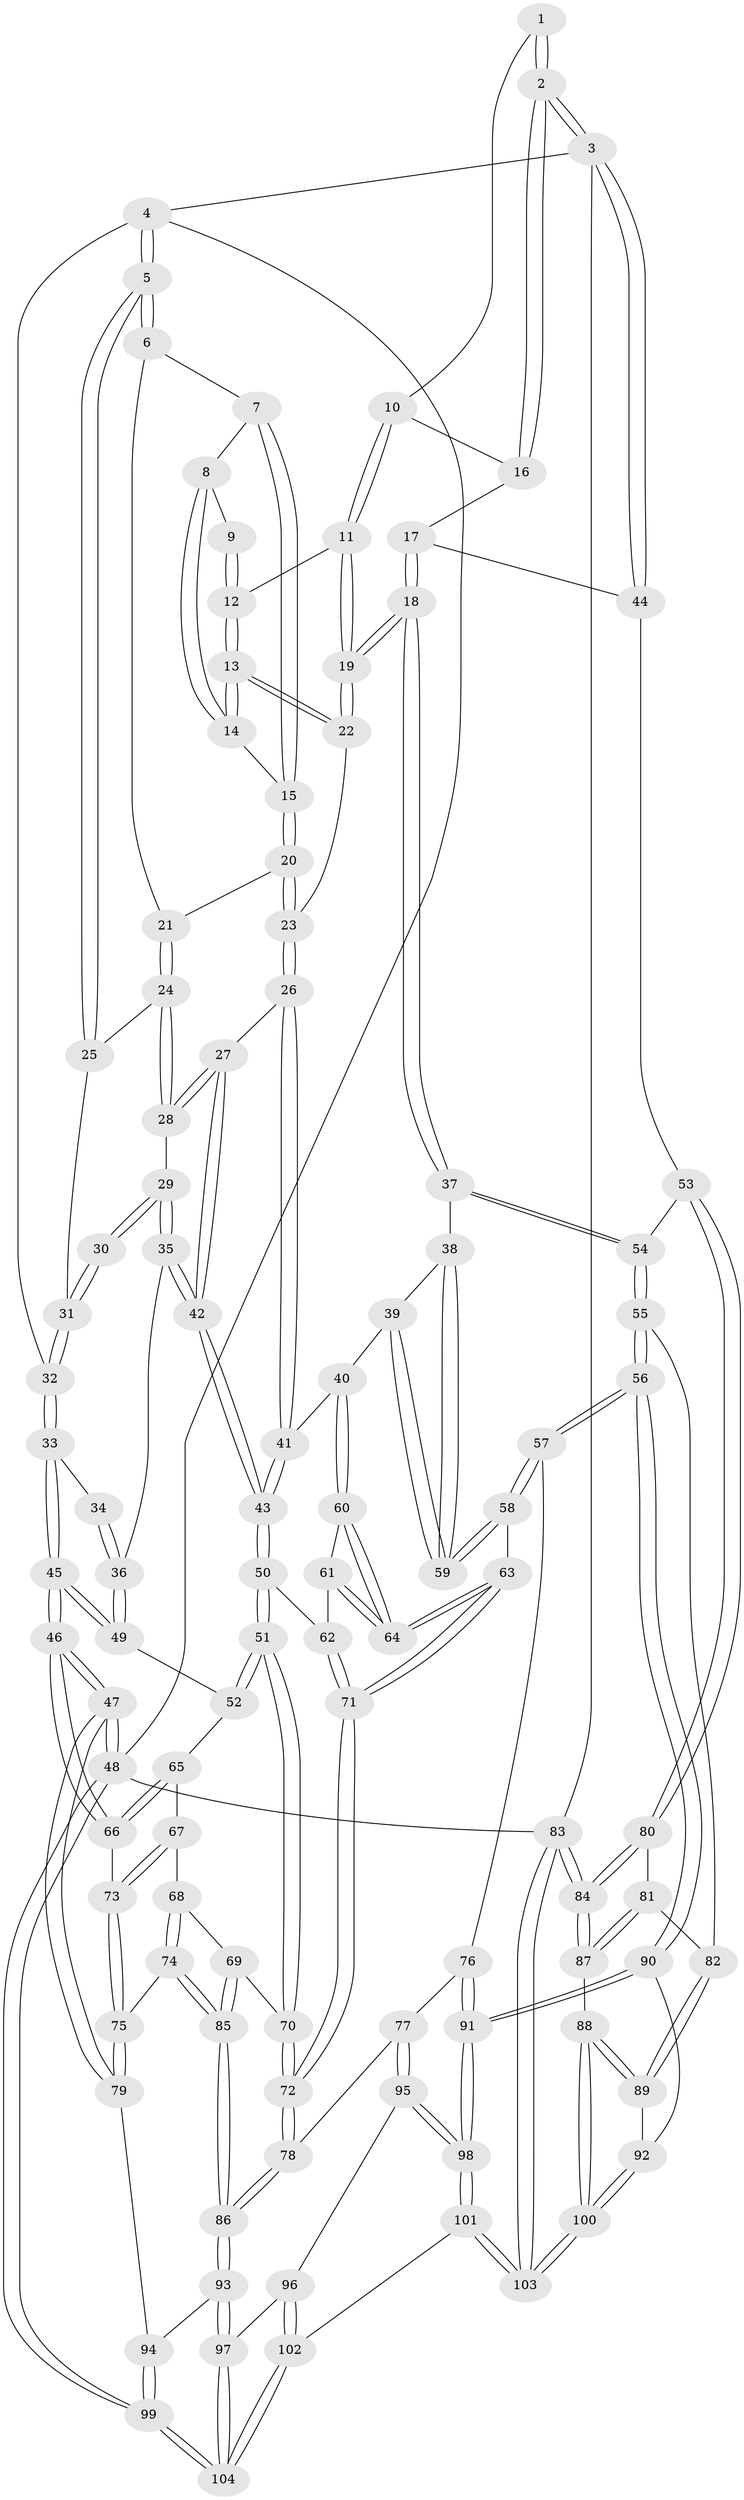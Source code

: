 // Generated by graph-tools (version 1.1) at 2025/03/03/09/25 03:03:18]
// undirected, 104 vertices, 257 edges
graph export_dot {
graph [start="1"]
  node [color=gray90,style=filled];
  1 [pos="+0.6437120983346216+0"];
  2 [pos="+1+0"];
  3 [pos="+1+0"];
  4 [pos="+0+0"];
  5 [pos="+0+0"];
  6 [pos="+0.08983554150776357+0"];
  7 [pos="+0.4615873960292771+0"];
  8 [pos="+0.46761146999355313+0"];
  9 [pos="+0.5976939156543593+0"];
  10 [pos="+0.7505083195175934+0.13479576665997015"];
  11 [pos="+0.7339210847373053+0.168357680403458"];
  12 [pos="+0.6036442291064952+0.15392869402319764"];
  13 [pos="+0.57219683113139+0.19328052424164863"];
  14 [pos="+0.5280553705146697+0.17129560386503276"];
  15 [pos="+0.4316970911345063+0.17932675019309272"];
  16 [pos="+0.8916412340323863+0.12049579243802837"];
  17 [pos="+0.8763473609110425+0.3523387251492712"];
  18 [pos="+0.7517604820926689+0.4199554318326691"];
  19 [pos="+0.7432831189180372+0.4089722747169471"];
  20 [pos="+0.39739989003423043+0.21928222168372719"];
  21 [pos="+0.3366406429923168+0.20198216609802247"];
  22 [pos="+0.5838112833601613+0.3157173370022252"];
  23 [pos="+0.45081423182440516+0.3285714341471016"];
  24 [pos="+0.2849672815549307+0.2585306561765774"];
  25 [pos="+0.24514633131011698+0.24953011427736654"];
  26 [pos="+0.43605278391419505+0.34900935480694084"];
  27 [pos="+0.30589738852967785+0.382022515056353"];
  28 [pos="+0.2697259776815464+0.36656841456345746"];
  29 [pos="+0.23030436982682106+0.3746293838153484"];
  30 [pos="+0.19006927620468547+0.3454733098133352"];
  31 [pos="+0.1592227124904046+0.2860559208720913"];
  32 [pos="+0+0"];
  33 [pos="+0+0.14470959043341264"];
  34 [pos="+0.11072688566505419+0.3767874796100389"];
  35 [pos="+0.1757101378892236+0.4846744479574483"];
  36 [pos="+0.11498442995171801+0.5182535642474583"];
  37 [pos="+0.751046593358475+0.42583864305254315"];
  38 [pos="+0.6681542789162322+0.47285240180803145"];
  39 [pos="+0.5286151861511201+0.5457351604868681"];
  40 [pos="+0.5279305172162269+0.5458702301901232"];
  41 [pos="+0.4537366524936578+0.5289701136783458"];
  42 [pos="+0.33258339003014725+0.541655488043295"];
  43 [pos="+0.3588019389400786+0.5741527874466104"];
  44 [pos="+1+0.31995221236149174"];
  45 [pos="+0+0.5175177804940597"];
  46 [pos="+0+0.6745503409388114"];
  47 [pos="+0+1"];
  48 [pos="+0+1"];
  49 [pos="+0.09705489623562988+0.5349959542381297"];
  50 [pos="+0.34846963056168495+0.6024092648986078"];
  51 [pos="+0.30003588685299853+0.6798317283852304"];
  52 [pos="+0.10303028988366741+0.5441139404947372"];
  53 [pos="+1+0.5918647568995993"];
  54 [pos="+0.7848299921104197+0.5101991938486099"];
  55 [pos="+0.7949796561975833+0.6993375688064383"];
  56 [pos="+0.7533251581997132+0.7364050874430277"];
  57 [pos="+0.6610248423576119+0.7284728580263646"];
  58 [pos="+0.6322554993233728+0.71313277334424"];
  59 [pos="+0.6095838123594398+0.6684956232063194"];
  60 [pos="+0.5242120940503472+0.5776982615368088"];
  61 [pos="+0.4926995221466687+0.6590335232688852"];
  62 [pos="+0.4712470506507401+0.6797897125958597"];
  63 [pos="+0.5501944120351029+0.7079757885631934"];
  64 [pos="+0.5500624941819208+0.7076813019153994"];
  65 [pos="+0.11330444532595035+0.6521232815768412"];
  66 [pos="+0+0.7266990453984395"];
  67 [pos="+0.1410757555764911+0.7173929100082385"];
  68 [pos="+0.1693624328293042+0.7254445975834154"];
  69 [pos="+0.28227749775571637+0.7191042223699143"];
  70 [pos="+0.29742482075010324+0.700404171548636"];
  71 [pos="+0.4800863900322446+0.7564016391228049"];
  72 [pos="+0.4615088544474968+0.7881561086889156"];
  73 [pos="+0.06472744990051987+0.7540539823583975"];
  74 [pos="+0.1359235913182841+0.8222847087633773"];
  75 [pos="+0.09326942843004815+0.8387456674233739"];
  76 [pos="+0.5503273520940957+0.8201982891499382"];
  77 [pos="+0.48249580485910915+0.8326985091186591"];
  78 [pos="+0.47095186101769104+0.8155413426719187"];
  79 [pos="+0.07687095228211757+0.8818281998162577"];
  80 [pos="+1+0.6749811302123332"];
  81 [pos="+0.9593144827421967+0.7242136055575549"];
  82 [pos="+0.8254131342268006+0.7110359790781621"];
  83 [pos="+1+1"];
  84 [pos="+1+1"];
  85 [pos="+0.263846372448775+0.8471938363027158"];
  86 [pos="+0.2705966076159454+0.8871986210773468"];
  87 [pos="+0.968074111038353+0.91399662181749"];
  88 [pos="+0.9395640862352704+0.9144923800520988"];
  89 [pos="+0.8957061502382034+0.8685534502251583"];
  90 [pos="+0.7260048650680243+0.8725294122333672"];
  91 [pos="+0.6901258851733427+0.9151287949777172"];
  92 [pos="+0.800829870398872+0.9143154785706196"];
  93 [pos="+0.27019895730736737+0.8938562046787335"];
  94 [pos="+0.1301704548210357+0.9107369548632094"];
  95 [pos="+0.48212916050839605+0.8905532156258789"];
  96 [pos="+0.469704707906132+0.9054485200201547"];
  97 [pos="+0.2962690522851753+0.96487728489177"];
  98 [pos="+0.6540463477595128+0.99022567263097"];
  99 [pos="+0.173126847058892+1"];
  100 [pos="+0.8633230590731219+0.972805931804689"];
  101 [pos="+0.6575985253822674+1"];
  102 [pos="+0.47031056694489937+1"];
  103 [pos="+0.8254565302302773+1"];
  104 [pos="+0.26378179886555825+1"];
  1 -- 2;
  1 -- 2;
  1 -- 10;
  2 -- 3;
  2 -- 3;
  2 -- 16;
  2 -- 16;
  3 -- 4;
  3 -- 44;
  3 -- 44;
  3 -- 83;
  4 -- 5;
  4 -- 5;
  4 -- 32;
  4 -- 48;
  5 -- 6;
  5 -- 6;
  5 -- 25;
  5 -- 25;
  6 -- 7;
  6 -- 21;
  7 -- 8;
  7 -- 15;
  7 -- 15;
  8 -- 9;
  8 -- 14;
  8 -- 14;
  9 -- 12;
  9 -- 12;
  10 -- 11;
  10 -- 11;
  10 -- 16;
  11 -- 12;
  11 -- 19;
  11 -- 19;
  12 -- 13;
  12 -- 13;
  13 -- 14;
  13 -- 14;
  13 -- 22;
  13 -- 22;
  14 -- 15;
  15 -- 20;
  15 -- 20;
  16 -- 17;
  17 -- 18;
  17 -- 18;
  17 -- 44;
  18 -- 19;
  18 -- 19;
  18 -- 37;
  18 -- 37;
  19 -- 22;
  19 -- 22;
  20 -- 21;
  20 -- 23;
  20 -- 23;
  21 -- 24;
  21 -- 24;
  22 -- 23;
  23 -- 26;
  23 -- 26;
  24 -- 25;
  24 -- 28;
  24 -- 28;
  25 -- 31;
  26 -- 27;
  26 -- 41;
  26 -- 41;
  27 -- 28;
  27 -- 28;
  27 -- 42;
  27 -- 42;
  28 -- 29;
  29 -- 30;
  29 -- 30;
  29 -- 35;
  29 -- 35;
  30 -- 31;
  30 -- 31;
  31 -- 32;
  31 -- 32;
  32 -- 33;
  32 -- 33;
  33 -- 34;
  33 -- 45;
  33 -- 45;
  34 -- 36;
  34 -- 36;
  35 -- 36;
  35 -- 42;
  35 -- 42;
  36 -- 49;
  36 -- 49;
  37 -- 38;
  37 -- 54;
  37 -- 54;
  38 -- 39;
  38 -- 59;
  38 -- 59;
  39 -- 40;
  39 -- 59;
  39 -- 59;
  40 -- 41;
  40 -- 60;
  40 -- 60;
  41 -- 43;
  41 -- 43;
  42 -- 43;
  42 -- 43;
  43 -- 50;
  43 -- 50;
  44 -- 53;
  45 -- 46;
  45 -- 46;
  45 -- 49;
  45 -- 49;
  46 -- 47;
  46 -- 47;
  46 -- 66;
  46 -- 66;
  47 -- 48;
  47 -- 48;
  47 -- 79;
  47 -- 79;
  48 -- 99;
  48 -- 99;
  48 -- 83;
  49 -- 52;
  50 -- 51;
  50 -- 51;
  50 -- 62;
  51 -- 52;
  51 -- 52;
  51 -- 70;
  51 -- 70;
  52 -- 65;
  53 -- 54;
  53 -- 80;
  53 -- 80;
  54 -- 55;
  54 -- 55;
  55 -- 56;
  55 -- 56;
  55 -- 82;
  56 -- 57;
  56 -- 57;
  56 -- 90;
  56 -- 90;
  57 -- 58;
  57 -- 58;
  57 -- 76;
  58 -- 59;
  58 -- 59;
  58 -- 63;
  60 -- 61;
  60 -- 64;
  60 -- 64;
  61 -- 62;
  61 -- 64;
  61 -- 64;
  62 -- 71;
  62 -- 71;
  63 -- 64;
  63 -- 64;
  63 -- 71;
  63 -- 71;
  65 -- 66;
  65 -- 66;
  65 -- 67;
  66 -- 73;
  67 -- 68;
  67 -- 73;
  67 -- 73;
  68 -- 69;
  68 -- 74;
  68 -- 74;
  69 -- 70;
  69 -- 85;
  69 -- 85;
  70 -- 72;
  70 -- 72;
  71 -- 72;
  71 -- 72;
  72 -- 78;
  72 -- 78;
  73 -- 75;
  73 -- 75;
  74 -- 75;
  74 -- 85;
  74 -- 85;
  75 -- 79;
  75 -- 79;
  76 -- 77;
  76 -- 91;
  76 -- 91;
  77 -- 78;
  77 -- 95;
  77 -- 95;
  78 -- 86;
  78 -- 86;
  79 -- 94;
  80 -- 81;
  80 -- 84;
  80 -- 84;
  81 -- 82;
  81 -- 87;
  81 -- 87;
  82 -- 89;
  82 -- 89;
  83 -- 84;
  83 -- 84;
  83 -- 103;
  83 -- 103;
  84 -- 87;
  84 -- 87;
  85 -- 86;
  85 -- 86;
  86 -- 93;
  86 -- 93;
  87 -- 88;
  88 -- 89;
  88 -- 89;
  88 -- 100;
  88 -- 100;
  89 -- 92;
  90 -- 91;
  90 -- 91;
  90 -- 92;
  91 -- 98;
  91 -- 98;
  92 -- 100;
  92 -- 100;
  93 -- 94;
  93 -- 97;
  93 -- 97;
  94 -- 99;
  94 -- 99;
  95 -- 96;
  95 -- 98;
  95 -- 98;
  96 -- 97;
  96 -- 102;
  96 -- 102;
  97 -- 104;
  97 -- 104;
  98 -- 101;
  98 -- 101;
  99 -- 104;
  99 -- 104;
  100 -- 103;
  100 -- 103;
  101 -- 102;
  101 -- 103;
  101 -- 103;
  102 -- 104;
  102 -- 104;
}
